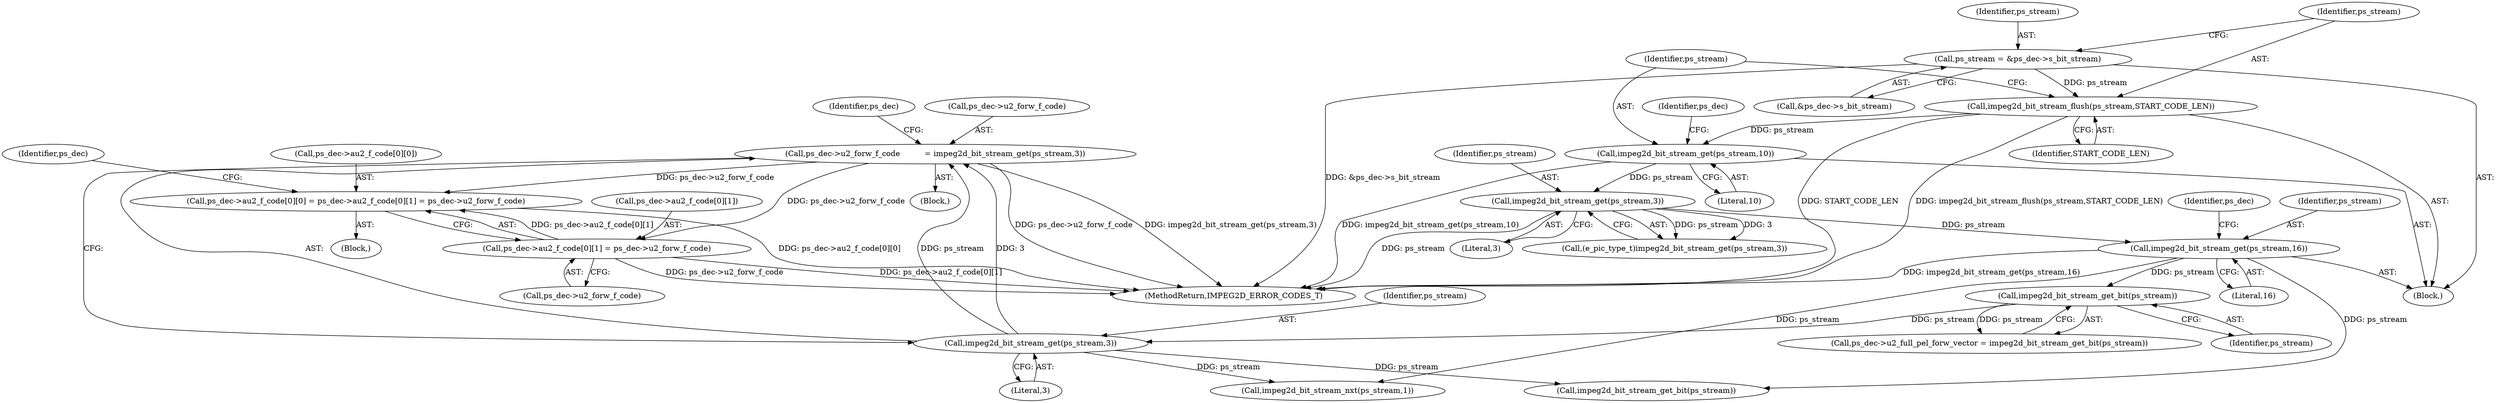 digraph "0_Android_ffab15eb80630dc799eb410855c93525b75233c3_3@array" {
"1000212" [label="(Call,ps_dec->au2_f_code[0][0] = ps_dec->au2_f_code[0][1] = ps_dec->u2_forw_f_code)"];
"1000220" [label="(Call,ps_dec->au2_f_code[0][1] = ps_dec->u2_forw_f_code)"];
"1000178" [label="(Call,ps_dec->u2_forw_f_code          = impeg2d_bit_stream_get(ps_stream,3))"];
"1000182" [label="(Call,impeg2d_bit_stream_get(ps_stream,3))"];
"1000176" [label="(Call,impeg2d_bit_stream_get_bit(ps_stream))"];
"1000156" [label="(Call,impeg2d_bit_stream_get(ps_stream,16))"];
"1000135" [label="(Call,impeg2d_bit_stream_get(ps_stream,3))"];
"1000126" [label="(Call,impeg2d_bit_stream_get(ps_stream,10))"];
"1000123" [label="(Call,impeg2d_bit_stream_flush(ps_stream,START_CODE_LEN))"];
"1000117" [label="(Call,ps_stream = &ps_dec->s_bit_stream)"];
"1000133" [label="(Call,(e_pic_type_t)impeg2d_bit_stream_get(ps_stream,3))"];
"1000124" [label="(Identifier,ps_stream)"];
"1000177" [label="(Identifier,ps_stream)"];
"1000156" [label="(Call,impeg2d_bit_stream_get(ps_stream,16))"];
"1000137" [label="(Literal,3)"];
"1000128" [label="(Literal,10)"];
"1000220" [label="(Call,ps_dec->au2_f_code[0][1] = ps_dec->u2_forw_f_code)"];
"1000184" [label="(Literal,3)"];
"1000123" [label="(Call,impeg2d_bit_stream_flush(ps_stream,START_CODE_LEN))"];
"1000118" [label="(Identifier,ps_stream)"];
"1000125" [label="(Identifier,START_CODE_LEN)"];
"1000253" [label="(Call,impeg2d_bit_stream_nxt(ps_stream,1))"];
"1000115" [label="(Block,)"];
"1000212" [label="(Call,ps_dec->au2_f_code[0][0] = ps_dec->au2_f_code[0][1] = ps_dec->u2_forw_f_code)"];
"1000182" [label="(Call,impeg2d_bit_stream_get(ps_stream,3))"];
"1000119" [label="(Call,&ps_dec->s_bit_stream)"];
"1000211" [label="(Block,)"];
"1000171" [label="(Block,)"];
"1000157" [label="(Identifier,ps_stream)"];
"1000183" [label="(Identifier,ps_stream)"];
"1000127" [label="(Identifier,ps_stream)"];
"1000178" [label="(Call,ps_dec->u2_forw_f_code          = impeg2d_bit_stream_get(ps_stream,3))"];
"1000126" [label="(Call,impeg2d_bit_stream_get(ps_stream,10))"];
"1000117" [label="(Call,ps_stream = &ps_dec->s_bit_stream)"];
"1000176" [label="(Call,impeg2d_bit_stream_get_bit(ps_stream))"];
"1000213" [label="(Call,ps_dec->au2_f_code[0][0])"];
"1000135" [label="(Call,impeg2d_bit_stream_get(ps_stream,3))"];
"1000235" [label="(Identifier,ps_dec)"];
"1000221" [label="(Call,ps_dec->au2_f_code[0][1])"];
"1000158" [label="(Literal,16)"];
"1000196" [label="(Call,impeg2d_bit_stream_get_bit(ps_stream))"];
"1000228" [label="(Call,ps_dec->u2_forw_f_code)"];
"1000163" [label="(Identifier,ps_dec)"];
"1000188" [label="(Identifier,ps_dec)"];
"1000172" [label="(Call,ps_dec->u2_full_pel_forw_vector = impeg2d_bit_stream_get_bit(ps_stream))"];
"1000179" [label="(Call,ps_dec->u2_forw_f_code)"];
"1000131" [label="(Identifier,ps_dec)"];
"1000276" [label="(MethodReturn,IMPEG2D_ERROR_CODES_T)"];
"1000136" [label="(Identifier,ps_stream)"];
"1000212" -> "1000211"  [label="AST: "];
"1000212" -> "1000220"  [label="CFG: "];
"1000213" -> "1000212"  [label="AST: "];
"1000220" -> "1000212"  [label="AST: "];
"1000235" -> "1000212"  [label="CFG: "];
"1000212" -> "1000276"  [label="DDG: ps_dec->au2_f_code[0][0]"];
"1000220" -> "1000212"  [label="DDG: ps_dec->au2_f_code[0][1]"];
"1000178" -> "1000212"  [label="DDG: ps_dec->u2_forw_f_code"];
"1000220" -> "1000228"  [label="CFG: "];
"1000221" -> "1000220"  [label="AST: "];
"1000228" -> "1000220"  [label="AST: "];
"1000220" -> "1000276"  [label="DDG: ps_dec->au2_f_code[0][1]"];
"1000220" -> "1000276"  [label="DDG: ps_dec->u2_forw_f_code"];
"1000178" -> "1000220"  [label="DDG: ps_dec->u2_forw_f_code"];
"1000178" -> "1000171"  [label="AST: "];
"1000178" -> "1000182"  [label="CFG: "];
"1000179" -> "1000178"  [label="AST: "];
"1000182" -> "1000178"  [label="AST: "];
"1000188" -> "1000178"  [label="CFG: "];
"1000178" -> "1000276"  [label="DDG: ps_dec->u2_forw_f_code"];
"1000178" -> "1000276"  [label="DDG: impeg2d_bit_stream_get(ps_stream,3)"];
"1000182" -> "1000178"  [label="DDG: ps_stream"];
"1000182" -> "1000178"  [label="DDG: 3"];
"1000182" -> "1000184"  [label="CFG: "];
"1000183" -> "1000182"  [label="AST: "];
"1000184" -> "1000182"  [label="AST: "];
"1000176" -> "1000182"  [label="DDG: ps_stream"];
"1000182" -> "1000196"  [label="DDG: ps_stream"];
"1000182" -> "1000253"  [label="DDG: ps_stream"];
"1000176" -> "1000172"  [label="AST: "];
"1000176" -> "1000177"  [label="CFG: "];
"1000177" -> "1000176"  [label="AST: "];
"1000172" -> "1000176"  [label="CFG: "];
"1000176" -> "1000172"  [label="DDG: ps_stream"];
"1000156" -> "1000176"  [label="DDG: ps_stream"];
"1000156" -> "1000115"  [label="AST: "];
"1000156" -> "1000158"  [label="CFG: "];
"1000157" -> "1000156"  [label="AST: "];
"1000158" -> "1000156"  [label="AST: "];
"1000163" -> "1000156"  [label="CFG: "];
"1000156" -> "1000276"  [label="DDG: impeg2d_bit_stream_get(ps_stream,16)"];
"1000135" -> "1000156"  [label="DDG: ps_stream"];
"1000156" -> "1000196"  [label="DDG: ps_stream"];
"1000156" -> "1000253"  [label="DDG: ps_stream"];
"1000135" -> "1000133"  [label="AST: "];
"1000135" -> "1000137"  [label="CFG: "];
"1000136" -> "1000135"  [label="AST: "];
"1000137" -> "1000135"  [label="AST: "];
"1000133" -> "1000135"  [label="CFG: "];
"1000135" -> "1000276"  [label="DDG: ps_stream"];
"1000135" -> "1000133"  [label="DDG: ps_stream"];
"1000135" -> "1000133"  [label="DDG: 3"];
"1000126" -> "1000135"  [label="DDG: ps_stream"];
"1000126" -> "1000115"  [label="AST: "];
"1000126" -> "1000128"  [label="CFG: "];
"1000127" -> "1000126"  [label="AST: "];
"1000128" -> "1000126"  [label="AST: "];
"1000131" -> "1000126"  [label="CFG: "];
"1000126" -> "1000276"  [label="DDG: impeg2d_bit_stream_get(ps_stream,10)"];
"1000123" -> "1000126"  [label="DDG: ps_stream"];
"1000123" -> "1000115"  [label="AST: "];
"1000123" -> "1000125"  [label="CFG: "];
"1000124" -> "1000123"  [label="AST: "];
"1000125" -> "1000123"  [label="AST: "];
"1000127" -> "1000123"  [label="CFG: "];
"1000123" -> "1000276"  [label="DDG: START_CODE_LEN"];
"1000123" -> "1000276"  [label="DDG: impeg2d_bit_stream_flush(ps_stream,START_CODE_LEN)"];
"1000117" -> "1000123"  [label="DDG: ps_stream"];
"1000117" -> "1000115"  [label="AST: "];
"1000117" -> "1000119"  [label="CFG: "];
"1000118" -> "1000117"  [label="AST: "];
"1000119" -> "1000117"  [label="AST: "];
"1000124" -> "1000117"  [label="CFG: "];
"1000117" -> "1000276"  [label="DDG: &ps_dec->s_bit_stream"];
}
